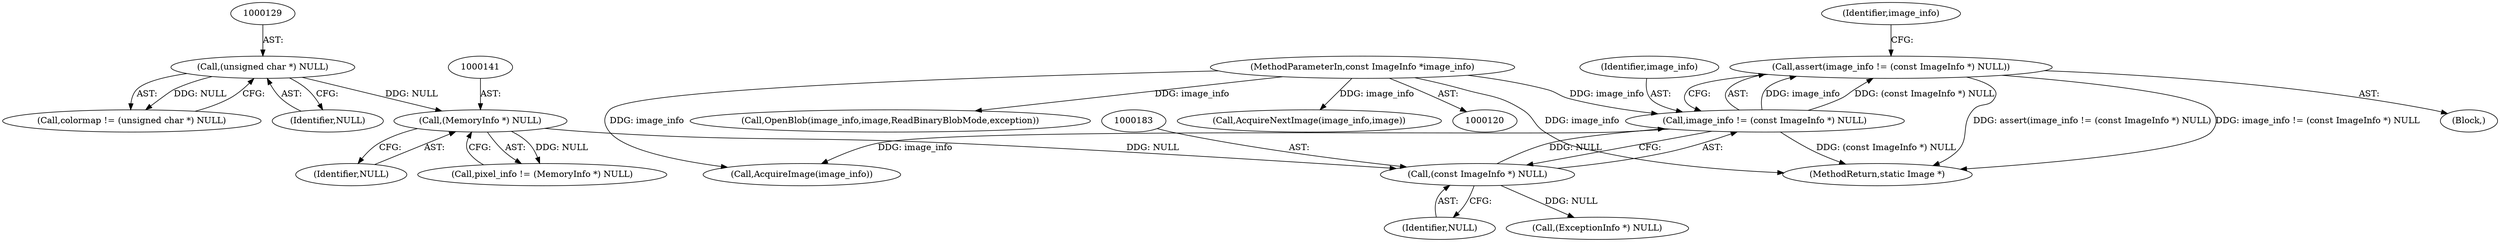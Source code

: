 digraph "0_ImageMagick_7fdf9ea808caa3c81a0eb42656e5fafc59084198@API" {
"1000179" [label="(Call,assert(image_info != (const ImageInfo *) NULL))"];
"1000180" [label="(Call,image_info != (const ImageInfo *) NULL)"];
"1000121" [label="(MethodParameterIn,const ImageInfo *image_info)"];
"1000182" [label="(Call,(const ImageInfo *) NULL)"];
"1000140" [label="(Call,(MemoryInfo *) NULL)"];
"1000128" [label="(Call,(unsigned char *) NULL)"];
"1000182" [label="(Call,(const ImageInfo *) NULL)"];
"1000188" [label="(Identifier,image_info)"];
"1000126" [label="(Call,colormap != (unsigned char *) NULL)"];
"1000224" [label="(Call,OpenBlob(image_info,image,ReadBinaryBlobMode,exception))"];
"1000128" [label="(Call,(unsigned char *) NULL)"];
"1000220" [label="(Call,AcquireImage(image_info))"];
"1000130" [label="(Identifier,NULL)"];
"1000180" [label="(Call,image_info != (const ImageInfo *) NULL)"];
"1000140" [label="(Call,(MemoryInfo *) NULL)"];
"1000181" [label="(Identifier,image_info)"];
"1000184" [label="(Identifier,NULL)"];
"1000142" [label="(Identifier,NULL)"];
"1002049" [label="(Call,AcquireNextImage(image_info,image))"];
"1000138" [label="(Call,pixel_info != (MemoryInfo *) NULL)"];
"1000179" [label="(Call,assert(image_info != (const ImageInfo *) NULL))"];
"1002103" [label="(MethodReturn,static Image *)"];
"1000209" [label="(Call,(ExceptionInfo *) NULL)"];
"1000121" [label="(MethodParameterIn,const ImageInfo *image_info)"];
"1000123" [label="(Block,)"];
"1000179" -> "1000123"  [label="AST: "];
"1000179" -> "1000180"  [label="CFG: "];
"1000180" -> "1000179"  [label="AST: "];
"1000188" -> "1000179"  [label="CFG: "];
"1000179" -> "1002103"  [label="DDG: assert(image_info != (const ImageInfo *) NULL)"];
"1000179" -> "1002103"  [label="DDG: image_info != (const ImageInfo *) NULL"];
"1000180" -> "1000179"  [label="DDG: image_info"];
"1000180" -> "1000179"  [label="DDG: (const ImageInfo *) NULL"];
"1000180" -> "1000182"  [label="CFG: "];
"1000181" -> "1000180"  [label="AST: "];
"1000182" -> "1000180"  [label="AST: "];
"1000180" -> "1002103"  [label="DDG: (const ImageInfo *) NULL"];
"1000121" -> "1000180"  [label="DDG: image_info"];
"1000182" -> "1000180"  [label="DDG: NULL"];
"1000180" -> "1000220"  [label="DDG: image_info"];
"1000121" -> "1000120"  [label="AST: "];
"1000121" -> "1002103"  [label="DDG: image_info"];
"1000121" -> "1000220"  [label="DDG: image_info"];
"1000121" -> "1000224"  [label="DDG: image_info"];
"1000121" -> "1002049"  [label="DDG: image_info"];
"1000182" -> "1000184"  [label="CFG: "];
"1000183" -> "1000182"  [label="AST: "];
"1000184" -> "1000182"  [label="AST: "];
"1000140" -> "1000182"  [label="DDG: NULL"];
"1000182" -> "1000209"  [label="DDG: NULL"];
"1000140" -> "1000138"  [label="AST: "];
"1000140" -> "1000142"  [label="CFG: "];
"1000141" -> "1000140"  [label="AST: "];
"1000142" -> "1000140"  [label="AST: "];
"1000138" -> "1000140"  [label="CFG: "];
"1000140" -> "1000138"  [label="DDG: NULL"];
"1000128" -> "1000140"  [label="DDG: NULL"];
"1000128" -> "1000126"  [label="AST: "];
"1000128" -> "1000130"  [label="CFG: "];
"1000129" -> "1000128"  [label="AST: "];
"1000130" -> "1000128"  [label="AST: "];
"1000126" -> "1000128"  [label="CFG: "];
"1000128" -> "1000126"  [label="DDG: NULL"];
}
